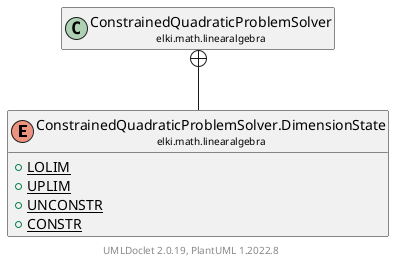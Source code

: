 @startuml
    remove .*\.(Instance|Par|Parameterizer|Factory)$
    set namespaceSeparator none
    hide empty fields
    hide empty methods

    enum "<size:14>ConstrainedQuadraticProblemSolver.DimensionState\n<size:10>elki.math.linearalgebra" as elki.math.linearalgebra.ConstrainedQuadraticProblemSolver.DimensionState [[ConstrainedQuadraticProblemSolver.DimensionState.html]] {
        {static} +LOLIM
        {static} +UPLIM
        {static} +UNCONSTR
        {static} +CONSTR
    }

    class "<size:14>ConstrainedQuadraticProblemSolver\n<size:10>elki.math.linearalgebra" as elki.math.linearalgebra.ConstrainedQuadraticProblemSolver [[ConstrainedQuadraticProblemSolver.html]]

    elki.math.linearalgebra.ConstrainedQuadraticProblemSolver +-- elki.math.linearalgebra.ConstrainedQuadraticProblemSolver.DimensionState

    center footer UMLDoclet 2.0.19, PlantUML 1.2022.8
@enduml
